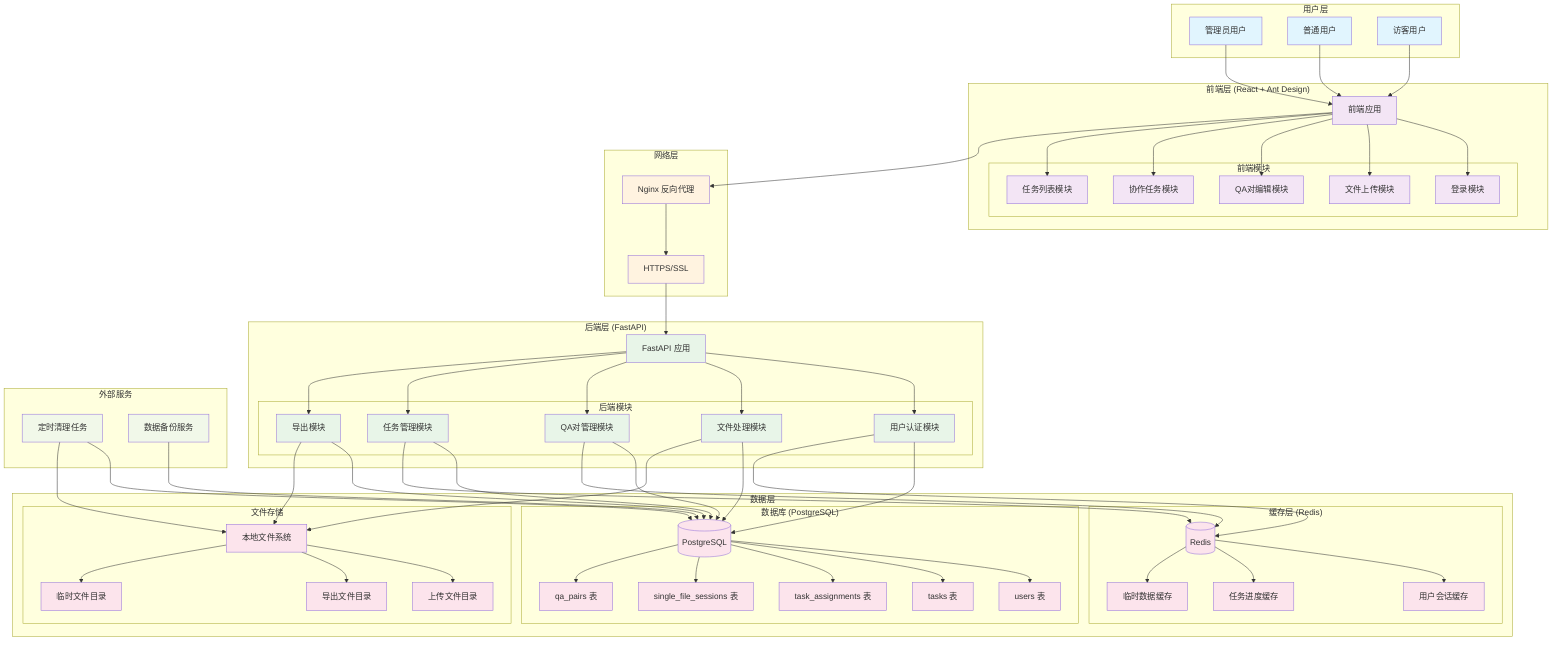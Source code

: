 graph TB
    subgraph "用户层"
        U1[管理员用户]
        U2[普通用户]
        U3[访客用户]
    end

    subgraph "前端层 (React + Ant Design)"
        FE[前端应用]
        subgraph "前端模块"
            LOGIN[登录模块]
            UPLOAD[文件上传模块]
            EDIT[QA对编辑模块]
            COLLAB[协作任务模块]
            TASKLIST[任务列表模块]
        end
    end

    subgraph "网络层"
        NGINX[Nginx 反向代理]
        HTTPS[HTTPS/SSL]
    end

    subgraph "后端层 (FastAPI)"
        API[FastAPI 应用]
        subgraph "后端模块"
            AUTH[用户认证模块]
            FILE[文件处理模块]
            QA[QA对管理模块]
            TASK[任务管理模块]
            EXPORT[导出模块]
        end
    end

    subgraph "数据层"
        subgraph "数据库 (PostgreSQL)"
            DB[(PostgreSQL)]
            T1[users 表]
            T2[tasks 表]
            T3[task_assignments 表]
            T4[single_file_sessions 表]
            T5[qa_pairs 表]
        end
        
        subgraph "缓存层 (Redis)"
            REDIS[(Redis)]
            CACHE1[用户会话缓存]
            CACHE2[任务进度缓存]
            CACHE3[临时数据缓存]
        end
        
        subgraph "文件存储"
            FS[本地文件系统]
            UPLOAD_DIR[上传文件目录]
            EXPORT_DIR[导出文件目录]
            TEMP_DIR[临时文件目录]
        end
    end

    subgraph "外部服务"
        CRON[定时清理任务]
        BACKUP[数据备份服务]
    end

    %% 用户交互流
    U1 --> FE
    U2 --> FE
    U3 --> FE

    %% 前端模块交互
    FE --> LOGIN
    FE --> UPLOAD
    FE --> EDIT
    FE --> COLLAB
    FE --> TASKLIST

    %% 网络层
    FE --> NGINX
    NGINX --> HTTPS
    HTTPS --> API

    %% 后端模块交互
    API --> AUTH
    API --> FILE
    API --> QA
    API --> TASK
    API --> EXPORT

    %% 数据访问
    AUTH --> DB
    AUTH --> REDIS
    FILE --> DB
    FILE --> FS
    QA --> DB
    QA --> REDIS
    TASK --> DB
    TASK --> REDIS
    EXPORT --> DB
    EXPORT --> FS

    %% 数据库表关系
    DB --> T1
    DB --> T2
    DB --> T3
    DB --> T4
    DB --> T5

    %% 缓存分类
    REDIS --> CACHE1
    REDIS --> CACHE2
    REDIS --> CACHE3

    %% 文件存储分类
    FS --> UPLOAD_DIR
    FS --> EXPORT_DIR
    FS --> TEMP_DIR

    %% 外部服务
    CRON --> DB
    CRON --> FS
    BACKUP --> DB

    %% 样式定义
    classDef userClass fill:#e1f5fe
    classDef frontendClass fill:#f3e5f5
    classDef networkClass fill:#fff3e0
    classDef backendClass fill:#e8f5e8
    classDef dataClass fill:#fce4ec
    classDef externalClass fill:#f1f8e9

    class U1,U2,U3 userClass
    class FE,LOGIN,UPLOAD,EDIT,COLLAB,TASKLIST frontendClass
    class NGINX,HTTPS networkClass
    class API,AUTH,FILE,QA,TASK,EXPORT backendClass
    class DB,T1,T2,T3,T4,T5,REDIS,CACHE1,CACHE2,CACHE3,FS,UPLOAD_DIR,EXPORT_DIR,TEMP_DIR dataClass
    class CRON,BACKUP externalClass